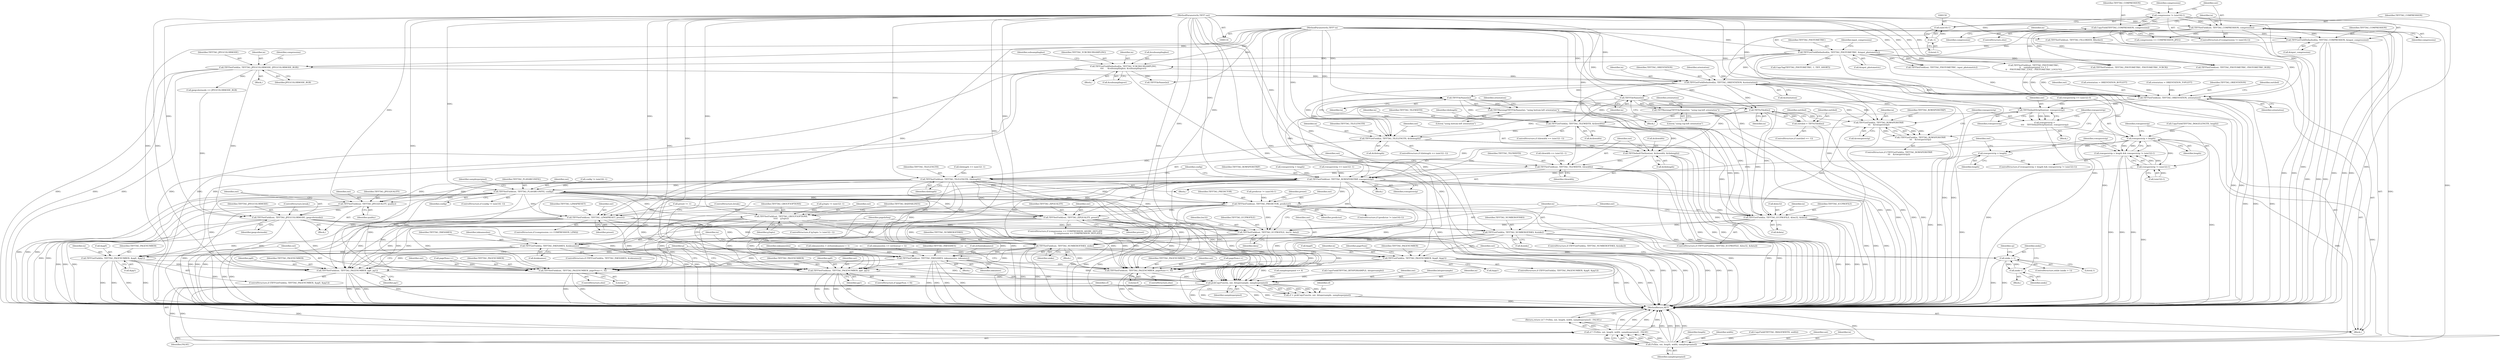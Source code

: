 digraph "0_libtiff_5c080298d59efa53264d7248bbe3a04660db6ef7_2@pointer" {
"1000283" [label="(Call,TIFFGetFieldDefaulted(in, TIFFTAG_ORIENTATION, &orientation))"];
"1000188" [label="(Call,TIFFGetFieldDefaulted(in, TIFFTAG_YCBCRSUBSAMPLING,\n\t\t\t\t      &subsamplinghor, &subsamplingver))"];
"1000166" [label="(Call,TIFFGetFieldDefaulted(in, TIFFTAG_PHOTOMETRIC, &input_photometric))"];
"1000161" [label="(Call,TIFFGetFieldDefaulted(in, TIFFTAG_COMPRESSION, &input_compression))"];
"1000117" [label="(MethodParameterIn,TIFF* in)"];
"1000158" [label="(Call,CopyField(TIFFTAG_COMPRESSION, compression))"];
"1000147" [label="(Call,compression != (uint16)-1)"];
"1000149" [label="(Call,(uint16)-1)"];
"1000151" [label="(Call,-1)"];
"1000153" [label="(Call,TIFFSetField(out, TIFFTAG_COMPRESSION, compression))"];
"1000118" [label="(MethodParameterIn,TIFF* out)"];
"1000176" [label="(Call,TIFFSetField(in, TIFFTAG_JPEGCOLORMODE, JPEGCOLORMODE_RGB))"];
"1000294" [label="(Call,TIFFFileName(in))"];
"1000293" [label="(Call,TIFFWarning(TIFFFileName(in), \"using bottom-left orientation\"))"];
"1000327" [label="(Call,TIFFIsTiled(in))"];
"1000325" [label="(Call,outtiled = TIFFIsTiled(in))"];
"1000339" [label="(Call,TIFFGetField(in, TIFFTAG_TILEWIDTH, &tilewidth))"];
"1000351" [label="(Call,TIFFGetField(in, TIFFTAG_TILELENGTH, &tilelength))"];
"1000356" [label="(Call,TIFFDefaultTileSize(out, &tilewidth, &tilelength))"];
"1000362" [label="(Call,TIFFSetField(out, TIFFTAG_TILEWIDTH, tilewidth))"];
"1000366" [label="(Call,TIFFSetField(out, TIFFTAG_TILELENGTH, tilelength))"];
"1000428" [label="(Call,TIFFSetField(out, TIFFTAG_PLANARCONFIG, config))"];
"1000452" [label="(Call,TIFFSetField(out, TIFFTAG_JPEGQUALITY, quality))"];
"1000456" [label="(Call,TIFFSetField(out, TIFFTAG_JPEGCOLORMODE, jpegcolormode))"];
"1000589" [label="(Call,TIFFSetField(out, TIFFTAG_ICCPROFILE, len32, data))"];
"1000604" [label="(Call,TIFFSetField(out, TIFFTAG_NUMBEROFINKS, ninks))"];
"1000627" [label="(Call,ninks > 1)"];
"1000644" [label="(Call,ninks--)"];
"1000646" [label="(Call,TIFFSetField(out, TIFFTAG_INKNAMES, inknameslen, inknames))"];
"1000672" [label="(Call,TIFFSetField(out, TIFFTAG_PAGENUMBER, pg0, pg1))"];
"1000735" [label="(Call,pickCopyFunc(in, out, bitspersample, samplesperpixel))"];
"1000733" [label="(Call,cf = pickCopyFunc(in, out, bitspersample, samplesperpixel))"];
"1000743" [label="(Call,(*cf)(in, out, length, width, samplesperpixel))"];
"1000741" [label="(Call,cf ? (*cf)(in, out, length, width, samplesperpixel) : FALSE)"];
"1000740" [label="(Return,return (cf ? (*cf)(in, out, length, width, samplesperpixel) : FALSE);)"];
"1000678" [label="(Call,TIFFSetField(out, TIFFTAG_PAGENUMBER, pageNum++, 0))"];
"1000699" [label="(Call,TIFFSetField(out, TIFFTAG_PAGENUMBER, pg0, pg1))"];
"1000705" [label="(Call,TIFFSetField(out, TIFFTAG_PAGENUMBER, pageNum++, 0))"];
"1000490" [label="(Call,TIFFSetField(out, TIFFTAG_PREDICTOR, predictor))"];
"1000512" [label="(Call,TIFFSetField(out, TIFFTAG_ZIPQUALITY, preset))"];
"1000521" [label="(Call,TIFFSetField(out, TIFFTAG_LZMAPRESET, preset))"];
"1000540" [label="(Call,TIFFSetField(out, TIFFTAG_GROUP3OPTIONS,\n\t\t\t\t\t    g3opts))"];
"1000582" [label="(Call,TIFFGetField(in, TIFFTAG_ICCPROFILE, &len32, &data))"];
"1000598" [label="(Call,TIFFGetField(in, TIFFTAG_NUMBEROFINKS, &ninks))"];
"1000609" [label="(Call,TIFFGetField(in, TIFFTAG_INKNAMES, &inknames))"];
"1000665" [label="(Call,TIFFGetField(in, TIFFTAG_PAGENUMBER, &pg0, &pg1))"];
"1000687" [label="(Call,TIFFGetField(in, TIFFTAG_PAGENUMBER, &pg0, &pg1))"];
"1000381" [label="(Call,TIFFGetField(in, TIFFTAG_ROWSPERSTRIP,\n\t\t\t    &rowsperstrip))"];
"1000380" [label="(Call,!TIFFGetField(in, TIFFTAG_ROWSPERSTRIP,\n\t\t\t    &rowsperstrip))"];
"1000417" [label="(Call,TIFFSetField(out, TIFFTAG_ROWSPERSTRIP, rowsperstrip))"];
"1000307" [label="(Call,TIFFFileName(in))"];
"1000306" [label="(Call,TIFFWarning(TIFFFileName(in), \"using top-left orientation\"))"];
"1000316" [label="(Call,TIFFSetField(out, TIFFTAG_ORIENTATION, orientation))"];
"1000389" [label="(Call,TIFFDefaultStripSize(out, rowsperstrip))"];
"1000387" [label="(Call,rowsperstrip =\n\t\t\t\t    TIFFDefaultStripSize(out, rowsperstrip))"];
"1000394" [label="(Call,rowsperstrip > length)"];
"1000393" [label="(Call,rowsperstrip > length && rowsperstrip != (uint32)-1)"];
"1000397" [label="(Call,rowsperstrip != (uint32)-1)"];
"1000403" [label="(Call,rowsperstrip = length)"];
"1000587" [label="(Call,&data)"];
"1000193" [label="(Call,&subsamplingver)"];
"1000160" [label="(Identifier,compression)"];
"1000173" [label="(Identifier,input_compression)"];
"1000670" [label="(Call,&pg1)"];
"1000430" [label="(Identifier,TIFFTAG_PLANARCONFIG)"];
"1000604" [label="(Call,TIFFSetField(out, TIFFTAG_NUMBEROFINKS, ninks))"];
"1000431" [label="(Identifier,config)"];
"1000614" [label="(Block,)"];
"1000404" [label="(Identifier,rowsperstrip)"];
"1000665" [label="(Call,TIFFGetField(in, TIFFTAG_PAGENUMBER, &pg0, &pg1))"];
"1000605" [label="(Identifier,out)"];
"1000492" [label="(Identifier,TIFFTAG_PREDICTOR)"];
"1000695" [label="(ControlStructure,if (pageNum < 0))"];
"1000345" [label="(Call,tilelength == (uint32) -1)"];
"1000701" [label="(Identifier,TIFFTAG_PAGENUMBER)"];
"1000437" [label="(Call,samplesperpixel <= 4)"];
"1000295" [label="(Identifier,in)"];
"1000428" [label="(Call,TIFFSetField(out, TIFFTAG_PLANARCONFIG, config))"];
"1000611" [label="(Identifier,TIFFTAG_INKNAMES)"];
"1000593" [label="(Identifier,data)"];
"1000365" [label="(Identifier,tilewidth)"];
"1000690" [label="(Call,&pg0)"];
"1000610" [label="(Identifier,in)"];
"1000734" [label="(Identifier,cf)"];
"1000521" [label="(Call,TIFFSetField(out, TIFFTAG_LZMAPRESET, preset))"];
"1000748" [label="(Identifier,samplesperpixel)"];
"1000306" [label="(Call,TIFFWarning(TIFFFileName(in), \"using top-left orientation\"))"];
"1000617" [label="(Identifier,inknameslen)"];
"1000677" [label="(ControlStructure,else)"];
"1000310" [label="(Call,orientation = ORIENTATION_TOPLEFT)"];
"1000733" [label="(Call,cf = pickCopyFunc(in, out, bitspersample, samplesperpixel))"];
"1000454" [label="(Identifier,TIFFTAG_JPEGQUALITY)"];
"1000739" [label="(Identifier,samplesperpixel)"];
"1000675" [label="(Identifier,pg0)"];
"1000320" [label="(ControlStructure,if (outtiled == -1))"];
"1000396" [label="(Identifier,length)"];
"1000735" [label="(Call,pickCopyFunc(in, out, bitspersample, samplesperpixel))"];
"1000456" [label="(Call,TIFFSetField(out, TIFFTAG_JPEGCOLORMODE, jpegcolormode))"];
"1000493" [label="(Identifier,predictor)"];
"1000601" [label="(Call,&ninks)"];
"1000341" [label="(Identifier,TIFFTAG_TILEWIDTH)"];
"1000242" [label="(Call,TIFFSetField(out, TIFFTAG_PHOTOMETRIC,\n\t\t    samplesperpixel == 1 ?\n\t\t    PHOTOMETRIC_LOGL : PHOTOMETRIC_LOGLUV))"];
"1000318" [label="(Identifier,TIFFTAG_ORIENTATION)"];
"1000688" [label="(Identifier,in)"];
"1000512" [label="(Call,TIFFSetField(out, TIFFTAG_ZIPQUALITY, preset))"];
"1000328" [label="(Identifier,in)"];
"1000307" [label="(Call,TIFFFileName(in))"];
"1000746" [label="(Identifier,length)"];
"1000316" [label="(Call,TIFFSetField(out, TIFFTAG_ORIENTATION, orientation))"];
"1000149" [label="(Call,(uint16)-1)"];
"1000541" [label="(Identifier,out)"];
"1000707" [label="(Identifier,TIFFTAG_PAGENUMBER)"];
"1000522" [label="(Identifier,out)"];
"1000332" [label="(ControlStructure,if (tilewidth == (uint32) -1))"];
"1000681" [label="(Call,pageNum++)"];
"1000298" [label="(Identifier,orientation)"];
"1000387" [label="(Call,rowsperstrip =\n\t\t\t\t    TIFFDefaultStripSize(out, rowsperstrip))"];
"1000382" [label="(Identifier,in)"];
"1000169" [label="(Call,&input_photometric)"];
"1000743" [label="(Call,(*cf)(in, out, length, width, samplesperpixel))"];
"1000356" [label="(Call,TIFFDefaultTileSize(out, &tilewidth, &tilelength))"];
"1000597" [label="(ControlStructure,if (TIFFGetField(in, TIFFTAG_NUMBEROFINKS, &ninks)))"];
"1000647" [label="(Identifier,out)"];
"1000354" [label="(Call,&tilelength)"];
"1000397" [label="(Call,rowsperstrip != (uint32)-1)"];
"1000421" [label="(ControlStructure,if (config != (uint16) -1))"];
"1000582" [label="(Call,TIFFGetField(in, TIFFTAG_ICCPROFILE, &len32, &data))"];
"1000333" [label="(Call,tilewidth == (uint32) -1)"];
"1000702" [label="(Identifier,pg0)"];
"1000514" [label="(Identifier,TIFFTAG_ZIPQUALITY)"];
"1000692" [label="(Call,&pg1)"];
"1000392" [label="(ControlStructure,if (rowsperstrip > length && rowsperstrip != (uint32)-1))"];
"1000460" [label="(ControlStructure,break;)"];
"1000598" [label="(Call,TIFFGetField(in, TIFFTAG_NUMBEROFINKS, &ninks))"];
"1000330" [label="(Identifier,outtiled)"];
"1000650" [label="(Identifier,inknames)"];
"1000119" [label="(Block,)"];
"1000266" [label="(Call,CopyTag(TIFFTAG_PHOTOMETRIC, 1, TIFF_SHORT))"];
"1000367" [label="(Identifier,out)"];
"1000581" [label="(ControlStructure,if (TIFFGetField(in, TIFFTAG_ICCPROFILE, &len32, &data)))"];
"1000159" [label="(Identifier,TIFFTAG_COMPRESSION)"];
"1000453" [label="(Identifier,out)"];
"1000629" [label="(Literal,1)"];
"1000490" [label="(Call,TIFFSetField(out, TIFFTAG_PREDICTOR, predictor))"];
"1000483" [label="(ControlStructure,if (predictor != (uint16)-1))"];
"1000484" [label="(Call,predictor != (uint16)-1)"];
"1000686" [label="(ControlStructure,if (TIFFGetField(in, TIFFTAG_PAGENUMBER, &pg0, &pg1)))"];
"1000363" [label="(Identifier,out)"];
"1000384" [label="(Call,&rowsperstrip)"];
"1000517" [label="(ControlStructure,if (compression == COMPRESSION_LZMA))"];
"1000697" [label="(Identifier,pageNum)"];
"1000644" [label="(Call,ninks--)"];
"1000673" [label="(Identifier,out)"];
"1000388" [label="(Identifier,rowsperstrip)"];
"1000543" [label="(Identifier,g3opts)"];
"1000664" [label="(ControlStructure,if (TIFFGetField(in, TIFFTAG_PAGENUMBER, &pg0, &pg1)))"];
"1000152" [label="(Literal,1)"];
"1000740" [label="(Return,return (cf ? (*cf)(in, out, length, width, samplesperpixel) : FALSE);)"];
"1000154" [label="(Identifier,out)"];
"1000360" [label="(Call,&tilelength)"];
"1000689" [label="(Identifier,TIFFTAG_PAGENUMBER)"];
"1000704" [label="(ControlStructure,else)"];
"1000309" [label="(Literal,\"using top-left orientation\")"];
"1000747" [label="(Identifier,width)"];
"1000554" [label="(Identifier,TIFFTAG_BADFAXLINES)"];
"1000190" [label="(Identifier,TIFFTAG_YCBCRSUBSAMPLING)"];
"1000148" [label="(Identifier,compression)"];
"1000289" [label="(Identifier,orientation)"];
"1000381" [label="(Call,TIFFGetField(in, TIFFTAG_ROWSPERSTRIP,\n\t\t\t    &rowsperstrip))"];
"1000286" [label="(Call,&orientation)"];
"1000283" [label="(Call,TIFFGetFieldDefaulted(in, TIFFTAG_ORIENTATION, &orientation))"];
"1000672" [label="(Call,TIFFSetField(out, TIFFTAG_PAGENUMBER, pg0, pg1))"];
"1000188" [label="(Call,TIFFGetFieldDefaulted(in, TIFFTAG_YCBCRSUBSAMPLING,\n\t\t\t\t      &subsamplinghor, &subsamplingver))"];
"1000504" [label="(ControlStructure,if (compression == COMPRESSION_ADOBE_DEFLATE\n                                         || compression == COMPRESSION_DEFLATE))"];
"1000383" [label="(Identifier,TIFFTAG_ROWSPERSTRIP)"];
"1000213" [label="(Identifier,compression)"];
"1000703" [label="(Identifier,pg1)"];
"1000156" [label="(Identifier,compression)"];
"1000630" [label="(Block,)"];
"1000284" [label="(Identifier,in)"];
"1000134" [label="(Call,CopyField(TIFFTAG_IMAGEWIDTH, width))"];
"1000408" [label="(Call,rowsperstrip == (uint32) -1)"];
"1000626" [label="(ControlStructure,while (ninks > 1))"];
"1000353" [label="(Identifier,TIFFTAG_TILELENGTH)"];
"1000405" [label="(Identifier,length)"];
"1000749" [label="(Identifier,FALSE)"];
"1000591" [label="(Identifier,TIFFTAG_ICCPROFILE)"];
"1000403" [label="(Call,rowsperstrip = length)"];
"1000391" [label="(Identifier,rowsperstrip)"];
"1000140" [label="(Call,CopyField(TIFFTAG_BITSPERSAMPLE, bitspersample))"];
"1000285" [label="(Identifier,TIFFTAG_ORIENTATION)"];
"1000178" [label="(Identifier,TIFFTAG_JPEGCOLORMODE)"];
"1000683" [label="(Literal,0)"];
"1000368" [label="(Identifier,TIFFTAG_TILELENGTH)"];
"1000161" [label="(Call,TIFFGetFieldDefaulted(in, TIFFTAG_COMPRESSION, &input_compression))"];
"1000189" [label="(Identifier,in)"];
"1000429" [label="(Identifier,out)"];
"1000457" [label="(Identifier,out)"];
"1000212" [label="(Call,compression == COMPRESSION_JPEG)"];
"1000357" [label="(Identifier,out)"];
"1000352" [label="(Identifier,in)"];
"1000745" [label="(Identifier,out)"];
"1000608" [label="(ControlStructure,if (TIFFGetField(in, TIFFTAG_INKNAMES, &inknames)))"];
"1000191" [label="(Call,&subsamplinghor)"];
"1000590" [label="(Identifier,out)"];
"1000584" [label="(Identifier,TIFFTAG_ICCPROFILE)"];
"1000589" [label="(Call,TIFFSetField(out, TIFFTAG_ICCPROFILE, len32, data))"];
"1000500" [label="(Identifier,preset)"];
"1000322" [label="(Identifier,outtiled)"];
"1000327" [label="(Call,TIFFIsTiled(in))"];
"1000221" [label="(Call,jpegcolormode == JPEGCOLORMODE_RGB)"];
"1000676" [label="(Identifier,pg1)"];
"1000744" [label="(Identifier,in)"];
"1000151" [label="(Call,-1)"];
"1000706" [label="(Identifier,out)"];
"1000229" [label="(Call,TIFFSetField(out, TIFFTAG_PHOTOMETRIC, input_photometric))"];
"1000177" [label="(Identifier,in)"];
"1000667" [label="(Identifier,TIFFTAG_PAGENUMBER)"];
"1000395" [label="(Identifier,rowsperstrip)"];
"1000346" [label="(Identifier,tilelength)"];
"1000319" [label="(Identifier,orientation)"];
"1000420" [label="(Identifier,rowsperstrip)"];
"1000612" [label="(Call,&inknames)"];
"1000419" [label="(Identifier,TIFFTAG_ROWSPERSTRIP)"];
"1000153" [label="(Call,TIFFSetField(out, TIFFTAG_COMPRESSION, compression))"];
"1000366" [label="(Call,TIFFSetField(out, TIFFTAG_TILELENGTH, tilelength))"];
"1000450" [label="(Block,)"];
"1000274" [label="(Call,TIFFSetField(out, TIFFTAG_FILLORDER, fillorder))"];
"1000638" [label="(Call,inknameslen += (strlen(cp) + 1))"];
"1000207" [label="(Call,TIFFFileName(in))"];
"1000362" [label="(Call,TIFFSetField(out, TIFFTAG_TILEWIDTH, tilewidth))"];
"1000525" [label="(ControlStructure,break;)"];
"1000162" [label="(Identifier,in)"];
"1000674" [label="(Identifier,TIFFTAG_PAGENUMBER)"];
"1000369" [label="(Identifier,tilelength)"];
"1000645" [label="(Identifier,ninks)"];
"1000609" [label="(Call,TIFFGetField(in, TIFFTAG_INKNAMES, &inknames))"];
"1000380" [label="(Call,!TIFFGetField(in, TIFFTAG_ROWSPERSTRIP,\n\t\t\t    &rowsperstrip))"];
"1000628" [label="(Identifier,ninks)"];
"1000540" [label="(Call,TIFFSetField(out, TIFFTAG_GROUP3OPTIONS,\n\t\t\t\t\t    g3opts))"];
"1000646" [label="(Call,TIFFSetField(out, TIFFTAG_INKNAMES, inknameslen, inknames))"];
"1000678" [label="(Call,TIFFSetField(out, TIFFTAG_PAGENUMBER, pageNum++, 0))"];
"1000737" [label="(Identifier,out)"];
"1000699" [label="(Call,TIFFSetField(out, TIFFTAG_PAGENUMBER, pg0, pg1))"];
"1000533" [label="(ControlStructure,if (g3opts != (uint32) -1))"];
"1000666" [label="(Identifier,in)"];
"1000379" [label="(ControlStructure,if (!TIFFGetField(in, TIFFTAG_ROWSPERSTRIP,\n\t\t\t    &rowsperstrip)))"];
"1000371" [label="(Block,)"];
"1000414" [label="(Call,rowsperstrip = length)"];
"1000373" [label="(Call,rowsperstrip == (uint32) 0)"];
"1000600" [label="(Identifier,TIFFTAG_NUMBEROFINKS)"];
"1000308" [label="(Identifier,in)"];
"1000224" [label="(Call,TIFFSetField(out, TIFFTAG_PHOTOMETRIC, PHOTOMETRIC_YCBCR))"];
"1000290" [label="(Block,)"];
"1000515" [label="(Identifier,preset)"];
"1000705" [label="(Call,TIFFSetField(out, TIFFTAG_PAGENUMBER, pageNum++, 0))"];
"1000513" [label="(Identifier,out)"];
"1000317" [label="(Identifier,out)"];
"1000459" [label="(Identifier,jpegcolormode)"];
"1000627" [label="(Call,ninks > 1)"];
"1000293" [label="(Call,TIFFWarning(TIFFFileName(in), \"using bottom-left orientation\"))"];
"1000648" [label="(Identifier,TIFFTAG_INKNAMES)"];
"1000351" [label="(Call,TIFFGetField(in, TIFFTAG_TILELENGTH, &tilelength))"];
"1000390" [label="(Identifier,out)"];
"1000167" [label="(Identifier,in)"];
"1000117" [label="(MethodParameterIn,TIFF* in)"];
"1000198" [label="(Identifier,subsamplinghor)"];
"1000340" [label="(Identifier,in)"];
"1000491" [label="(Identifier,out)"];
"1000179" [label="(Identifier,JPEGCOLORMODE_RGB)"];
"1000599" [label="(Identifier,in)"];
"1000185" [label="(Block,)"];
"1000294" [label="(Call,TIFFFileName(in))"];
"1000163" [label="(Identifier,TIFFTAG_COMPRESSION)"];
"1000423" [label="(Identifier,config)"];
"1000668" [label="(Call,&pg0)"];
"1000750" [label="(MethodReturn,RET)"];
"1000344" [label="(ControlStructure,if (tilelength == (uint32) -1))"];
"1000422" [label="(Call,config != (uint16) -1)"];
"1000168" [label="(Identifier,TIFFTAG_PHOTOMETRIC)"];
"1000679" [label="(Identifier,out)"];
"1000418" [label="(Identifier,out)"];
"1000325" [label="(Call,outtiled = TIFFIsTiled(in))"];
"1000137" [label="(Call,CopyField(TIFFTAG_IMAGELENGTH, length))"];
"1000326" [label="(Identifier,outtiled)"];
"1000619" [label="(Call,strlen(inknames))"];
"1000158" [label="(Call,CopyField(TIFFTAG_COMPRESSION, compression))"];
"1000524" [label="(Identifier,preset)"];
"1000399" [label="(Call,(uint32)-1)"];
"1000417" [label="(Call,TIFFSetField(out, TIFFTAG_ROWSPERSTRIP, rowsperstrip))"];
"1000499" [label="(Call,preset != -1)"];
"1000585" [label="(Call,&len32)"];
"1000523" [label="(Identifier,TIFFTAG_LZMAPRESET)"];
"1000607" [label="(Identifier,ninks)"];
"1000296" [label="(Literal,\"using bottom-left orientation\")"];
"1000339" [label="(Call,TIFFGetField(in, TIFFTAG_TILEWIDTH, &tilewidth))"];
"1000700" [label="(Identifier,out)"];
"1000297" [label="(Call,orientation = ORIENTATION_BOTLEFT)"];
"1000157" [label="(ControlStructure,else)"];
"1000687" [label="(Call,TIFFGetField(in, TIFFTAG_PAGENUMBER, &pg0, &pg1))"];
"1000118" [label="(MethodParameterIn,TIFF* out)"];
"1000342" [label="(Call,&tilewidth)"];
"1000656" [label="(Identifier,pageInSeq)"];
"1000649" [label="(Identifier,inknameslen)"];
"1000542" [label="(Identifier,TIFFTAG_GROUP3OPTIONS)"];
"1000393" [label="(Call,rowsperstrip > length && rowsperstrip != (uint32)-1)"];
"1000708" [label="(Call,pageNum++)"];
"1000438" [label="(Identifier,samplesperpixel)"];
"1000616" [label="(Call,inknameslen = strlen(inknames) + 1)"];
"1000331" [label="(Block,)"];
"1000364" [label="(Identifier,TIFFTAG_TILEWIDTH)"];
"1000713" [label="(Identifier,p)"];
"1000741" [label="(Call,cf ? (*cf)(in, out, length, width, samplesperpixel) : FALSE)"];
"1000394" [label="(Call,rowsperstrip > length)"];
"1000176" [label="(Call,TIFFSetField(in, TIFFTAG_JPEGCOLORMODE, JPEGCOLORMODE_RGB))"];
"1000261" [label="(Call,TIFFSetField(out, TIFFTAG_PHOTOMETRIC, PHOTOMETRIC_RGB))"];
"1000398" [label="(Identifier,rowsperstrip)"];
"1000583" [label="(Identifier,in)"];
"1000632" [label="(Identifier,cp)"];
"1000386" [label="(Block,)"];
"1000455" [label="(Identifier,quality)"];
"1000458" [label="(Identifier,TIFFTAG_JPEGCOLORMODE)"];
"1000710" [label="(Literal,0)"];
"1000146" [label="(ControlStructure,if (compression != (uint16)-1))"];
"1000311" [label="(Identifier,orientation)"];
"1000738" [label="(Identifier,bitspersample)"];
"1000147" [label="(Call,compression != (uint16)-1)"];
"1000358" [label="(Call,&tilewidth)"];
"1000680" [label="(Identifier,TIFFTAG_PAGENUMBER)"];
"1000452" [label="(Call,TIFFSetField(out, TIFFTAG_JPEGQUALITY, quality))"];
"1000155" [label="(Identifier,TIFFTAG_COMPRESSION)"];
"1000389" [label="(Call,TIFFDefaultStripSize(out, rowsperstrip))"];
"1000592" [label="(Identifier,len32)"];
"1000606" [label="(Identifier,TIFFTAG_NUMBEROFINKS)"];
"1000166" [label="(Call,TIFFGetFieldDefaulted(in, TIFFTAG_PHOTOMETRIC, &input_photometric))"];
"1000736" [label="(Identifier,in)"];
"1000603" [label="(Block,)"];
"1000164" [label="(Call,&input_compression)"];
"1000534" [label="(Call,g3opts != (uint32) -1)"];
"1000175" [label="(Block,)"];
"1000742" [label="(Identifier,cf)"];
"1000283" -> "1000119"  [label="AST: "];
"1000283" -> "1000286"  [label="CFG: "];
"1000284" -> "1000283"  [label="AST: "];
"1000285" -> "1000283"  [label="AST: "];
"1000286" -> "1000283"  [label="AST: "];
"1000289" -> "1000283"  [label="CFG: "];
"1000283" -> "1000750"  [label="DDG: "];
"1000283" -> "1000750"  [label="DDG: "];
"1000188" -> "1000283"  [label="DDG: "];
"1000166" -> "1000283"  [label="DDG: "];
"1000176" -> "1000283"  [label="DDG: "];
"1000117" -> "1000283"  [label="DDG: "];
"1000283" -> "1000294"  [label="DDG: "];
"1000283" -> "1000307"  [label="DDG: "];
"1000283" -> "1000316"  [label="DDG: "];
"1000283" -> "1000327"  [label="DDG: "];
"1000283" -> "1000339"  [label="DDG: "];
"1000283" -> "1000351"  [label="DDG: "];
"1000283" -> "1000381"  [label="DDG: "];
"1000283" -> "1000582"  [label="DDG: "];
"1000188" -> "1000185"  [label="AST: "];
"1000188" -> "1000193"  [label="CFG: "];
"1000189" -> "1000188"  [label="AST: "];
"1000190" -> "1000188"  [label="AST: "];
"1000191" -> "1000188"  [label="AST: "];
"1000193" -> "1000188"  [label="AST: "];
"1000198" -> "1000188"  [label="CFG: "];
"1000188" -> "1000750"  [label="DDG: "];
"1000188" -> "1000750"  [label="DDG: "];
"1000188" -> "1000750"  [label="DDG: "];
"1000188" -> "1000750"  [label="DDG: "];
"1000166" -> "1000188"  [label="DDG: "];
"1000117" -> "1000188"  [label="DDG: "];
"1000188" -> "1000207"  [label="DDG: "];
"1000166" -> "1000119"  [label="AST: "];
"1000166" -> "1000169"  [label="CFG: "];
"1000167" -> "1000166"  [label="AST: "];
"1000168" -> "1000166"  [label="AST: "];
"1000169" -> "1000166"  [label="AST: "];
"1000173" -> "1000166"  [label="CFG: "];
"1000166" -> "1000750"  [label="DDG: "];
"1000166" -> "1000750"  [label="DDG: "];
"1000166" -> "1000750"  [label="DDG: "];
"1000161" -> "1000166"  [label="DDG: "];
"1000117" -> "1000166"  [label="DDG: "];
"1000166" -> "1000176"  [label="DDG: "];
"1000166" -> "1000224"  [label="DDG: "];
"1000166" -> "1000229"  [label="DDG: "];
"1000166" -> "1000242"  [label="DDG: "];
"1000166" -> "1000261"  [label="DDG: "];
"1000166" -> "1000266"  [label="DDG: "];
"1000161" -> "1000119"  [label="AST: "];
"1000161" -> "1000164"  [label="CFG: "];
"1000162" -> "1000161"  [label="AST: "];
"1000163" -> "1000161"  [label="AST: "];
"1000164" -> "1000161"  [label="AST: "];
"1000167" -> "1000161"  [label="CFG: "];
"1000161" -> "1000750"  [label="DDG: "];
"1000161" -> "1000750"  [label="DDG: "];
"1000161" -> "1000750"  [label="DDG: "];
"1000117" -> "1000161"  [label="DDG: "];
"1000158" -> "1000161"  [label="DDG: "];
"1000153" -> "1000161"  [label="DDG: "];
"1000117" -> "1000116"  [label="AST: "];
"1000117" -> "1000750"  [label="DDG: "];
"1000117" -> "1000176"  [label="DDG: "];
"1000117" -> "1000207"  [label="DDG: "];
"1000117" -> "1000294"  [label="DDG: "];
"1000117" -> "1000307"  [label="DDG: "];
"1000117" -> "1000327"  [label="DDG: "];
"1000117" -> "1000339"  [label="DDG: "];
"1000117" -> "1000351"  [label="DDG: "];
"1000117" -> "1000381"  [label="DDG: "];
"1000117" -> "1000582"  [label="DDG: "];
"1000117" -> "1000598"  [label="DDG: "];
"1000117" -> "1000609"  [label="DDG: "];
"1000117" -> "1000665"  [label="DDG: "];
"1000117" -> "1000687"  [label="DDG: "];
"1000117" -> "1000735"  [label="DDG: "];
"1000117" -> "1000743"  [label="DDG: "];
"1000158" -> "1000157"  [label="AST: "];
"1000158" -> "1000160"  [label="CFG: "];
"1000159" -> "1000158"  [label="AST: "];
"1000160" -> "1000158"  [label="AST: "];
"1000162" -> "1000158"  [label="CFG: "];
"1000158" -> "1000750"  [label="DDG: "];
"1000158" -> "1000750"  [label="DDG: "];
"1000147" -> "1000158"  [label="DDG: "];
"1000158" -> "1000212"  [label="DDG: "];
"1000147" -> "1000146"  [label="AST: "];
"1000147" -> "1000149"  [label="CFG: "];
"1000148" -> "1000147"  [label="AST: "];
"1000149" -> "1000147"  [label="AST: "];
"1000154" -> "1000147"  [label="CFG: "];
"1000159" -> "1000147"  [label="CFG: "];
"1000147" -> "1000750"  [label="DDG: "];
"1000147" -> "1000750"  [label="DDG: "];
"1000149" -> "1000147"  [label="DDG: "];
"1000147" -> "1000153"  [label="DDG: "];
"1000149" -> "1000151"  [label="CFG: "];
"1000150" -> "1000149"  [label="AST: "];
"1000151" -> "1000149"  [label="AST: "];
"1000149" -> "1000750"  [label="DDG: "];
"1000151" -> "1000149"  [label="DDG: "];
"1000151" -> "1000152"  [label="CFG: "];
"1000152" -> "1000151"  [label="AST: "];
"1000153" -> "1000146"  [label="AST: "];
"1000153" -> "1000156"  [label="CFG: "];
"1000154" -> "1000153"  [label="AST: "];
"1000155" -> "1000153"  [label="AST: "];
"1000156" -> "1000153"  [label="AST: "];
"1000162" -> "1000153"  [label="CFG: "];
"1000153" -> "1000750"  [label="DDG: "];
"1000153" -> "1000750"  [label="DDG: "];
"1000153" -> "1000750"  [label="DDG: "];
"1000118" -> "1000153"  [label="DDG: "];
"1000153" -> "1000212"  [label="DDG: "];
"1000153" -> "1000224"  [label="DDG: "];
"1000153" -> "1000229"  [label="DDG: "];
"1000153" -> "1000242"  [label="DDG: "];
"1000153" -> "1000261"  [label="DDG: "];
"1000153" -> "1000274"  [label="DDG: "];
"1000153" -> "1000316"  [label="DDG: "];
"1000118" -> "1000116"  [label="AST: "];
"1000118" -> "1000750"  [label="DDG: "];
"1000118" -> "1000224"  [label="DDG: "];
"1000118" -> "1000229"  [label="DDG: "];
"1000118" -> "1000242"  [label="DDG: "];
"1000118" -> "1000261"  [label="DDG: "];
"1000118" -> "1000274"  [label="DDG: "];
"1000118" -> "1000316"  [label="DDG: "];
"1000118" -> "1000356"  [label="DDG: "];
"1000118" -> "1000362"  [label="DDG: "];
"1000118" -> "1000366"  [label="DDG: "];
"1000118" -> "1000389"  [label="DDG: "];
"1000118" -> "1000417"  [label="DDG: "];
"1000118" -> "1000428"  [label="DDG: "];
"1000118" -> "1000452"  [label="DDG: "];
"1000118" -> "1000456"  [label="DDG: "];
"1000118" -> "1000490"  [label="DDG: "];
"1000118" -> "1000512"  [label="DDG: "];
"1000118" -> "1000521"  [label="DDG: "];
"1000118" -> "1000540"  [label="DDG: "];
"1000118" -> "1000589"  [label="DDG: "];
"1000118" -> "1000604"  [label="DDG: "];
"1000118" -> "1000646"  [label="DDG: "];
"1000118" -> "1000672"  [label="DDG: "];
"1000118" -> "1000678"  [label="DDG: "];
"1000118" -> "1000699"  [label="DDG: "];
"1000118" -> "1000705"  [label="DDG: "];
"1000118" -> "1000735"  [label="DDG: "];
"1000118" -> "1000743"  [label="DDG: "];
"1000176" -> "1000175"  [label="AST: "];
"1000176" -> "1000179"  [label="CFG: "];
"1000177" -> "1000176"  [label="AST: "];
"1000178" -> "1000176"  [label="AST: "];
"1000179" -> "1000176"  [label="AST: "];
"1000213" -> "1000176"  [label="CFG: "];
"1000176" -> "1000750"  [label="DDG: "];
"1000176" -> "1000750"  [label="DDG: "];
"1000176" -> "1000750"  [label="DDG: "];
"1000176" -> "1000221"  [label="DDG: "];
"1000176" -> "1000456"  [label="DDG: "];
"1000294" -> "1000293"  [label="AST: "];
"1000294" -> "1000295"  [label="CFG: "];
"1000295" -> "1000294"  [label="AST: "];
"1000296" -> "1000294"  [label="CFG: "];
"1000294" -> "1000293"  [label="DDG: "];
"1000294" -> "1000327"  [label="DDG: "];
"1000294" -> "1000339"  [label="DDG: "];
"1000294" -> "1000351"  [label="DDG: "];
"1000294" -> "1000381"  [label="DDG: "];
"1000294" -> "1000582"  [label="DDG: "];
"1000293" -> "1000290"  [label="AST: "];
"1000293" -> "1000296"  [label="CFG: "];
"1000296" -> "1000293"  [label="AST: "];
"1000298" -> "1000293"  [label="CFG: "];
"1000293" -> "1000750"  [label="DDG: "];
"1000293" -> "1000750"  [label="DDG: "];
"1000327" -> "1000325"  [label="AST: "];
"1000327" -> "1000328"  [label="CFG: "];
"1000328" -> "1000327"  [label="AST: "];
"1000325" -> "1000327"  [label="CFG: "];
"1000327" -> "1000325"  [label="DDG: "];
"1000307" -> "1000327"  [label="DDG: "];
"1000327" -> "1000339"  [label="DDG: "];
"1000327" -> "1000351"  [label="DDG: "];
"1000327" -> "1000381"  [label="DDG: "];
"1000327" -> "1000582"  [label="DDG: "];
"1000325" -> "1000320"  [label="AST: "];
"1000326" -> "1000325"  [label="AST: "];
"1000330" -> "1000325"  [label="CFG: "];
"1000325" -> "1000750"  [label="DDG: "];
"1000325" -> "1000750"  [label="DDG: "];
"1000339" -> "1000332"  [label="AST: "];
"1000339" -> "1000342"  [label="CFG: "];
"1000340" -> "1000339"  [label="AST: "];
"1000341" -> "1000339"  [label="AST: "];
"1000342" -> "1000339"  [label="AST: "];
"1000346" -> "1000339"  [label="CFG: "];
"1000339" -> "1000750"  [label="DDG: "];
"1000307" -> "1000339"  [label="DDG: "];
"1000339" -> "1000351"  [label="DDG: "];
"1000339" -> "1000356"  [label="DDG: "];
"1000339" -> "1000362"  [label="DDG: "];
"1000339" -> "1000582"  [label="DDG: "];
"1000351" -> "1000344"  [label="AST: "];
"1000351" -> "1000354"  [label="CFG: "];
"1000352" -> "1000351"  [label="AST: "];
"1000353" -> "1000351"  [label="AST: "];
"1000354" -> "1000351"  [label="AST: "];
"1000357" -> "1000351"  [label="CFG: "];
"1000351" -> "1000750"  [label="DDG: "];
"1000307" -> "1000351"  [label="DDG: "];
"1000351" -> "1000356"  [label="DDG: "];
"1000351" -> "1000366"  [label="DDG: "];
"1000351" -> "1000582"  [label="DDG: "];
"1000356" -> "1000331"  [label="AST: "];
"1000356" -> "1000360"  [label="CFG: "];
"1000357" -> "1000356"  [label="AST: "];
"1000358" -> "1000356"  [label="AST: "];
"1000360" -> "1000356"  [label="AST: "];
"1000363" -> "1000356"  [label="CFG: "];
"1000356" -> "1000750"  [label="DDG: "];
"1000356" -> "1000750"  [label="DDG: "];
"1000356" -> "1000750"  [label="DDG: "];
"1000316" -> "1000356"  [label="DDG: "];
"1000356" -> "1000362"  [label="DDG: "];
"1000362" -> "1000331"  [label="AST: "];
"1000362" -> "1000365"  [label="CFG: "];
"1000363" -> "1000362"  [label="AST: "];
"1000364" -> "1000362"  [label="AST: "];
"1000365" -> "1000362"  [label="AST: "];
"1000367" -> "1000362"  [label="CFG: "];
"1000362" -> "1000750"  [label="DDG: "];
"1000362" -> "1000750"  [label="DDG: "];
"1000362" -> "1000750"  [label="DDG: "];
"1000333" -> "1000362"  [label="DDG: "];
"1000362" -> "1000366"  [label="DDG: "];
"1000366" -> "1000331"  [label="AST: "];
"1000366" -> "1000369"  [label="CFG: "];
"1000367" -> "1000366"  [label="AST: "];
"1000368" -> "1000366"  [label="AST: "];
"1000369" -> "1000366"  [label="AST: "];
"1000423" -> "1000366"  [label="CFG: "];
"1000366" -> "1000750"  [label="DDG: "];
"1000366" -> "1000750"  [label="DDG: "];
"1000366" -> "1000750"  [label="DDG: "];
"1000345" -> "1000366"  [label="DDG: "];
"1000366" -> "1000428"  [label="DDG: "];
"1000366" -> "1000452"  [label="DDG: "];
"1000366" -> "1000490"  [label="DDG: "];
"1000366" -> "1000512"  [label="DDG: "];
"1000366" -> "1000521"  [label="DDG: "];
"1000366" -> "1000540"  [label="DDG: "];
"1000366" -> "1000589"  [label="DDG: "];
"1000366" -> "1000604"  [label="DDG: "];
"1000366" -> "1000672"  [label="DDG: "];
"1000366" -> "1000678"  [label="DDG: "];
"1000366" -> "1000699"  [label="DDG: "];
"1000366" -> "1000705"  [label="DDG: "];
"1000366" -> "1000735"  [label="DDG: "];
"1000428" -> "1000421"  [label="AST: "];
"1000428" -> "1000431"  [label="CFG: "];
"1000429" -> "1000428"  [label="AST: "];
"1000430" -> "1000428"  [label="AST: "];
"1000431" -> "1000428"  [label="AST: "];
"1000438" -> "1000428"  [label="CFG: "];
"1000428" -> "1000750"  [label="DDG: "];
"1000428" -> "1000750"  [label="DDG: "];
"1000428" -> "1000750"  [label="DDG: "];
"1000417" -> "1000428"  [label="DDG: "];
"1000422" -> "1000428"  [label="DDG: "];
"1000428" -> "1000452"  [label="DDG: "];
"1000428" -> "1000490"  [label="DDG: "];
"1000428" -> "1000512"  [label="DDG: "];
"1000428" -> "1000521"  [label="DDG: "];
"1000428" -> "1000540"  [label="DDG: "];
"1000428" -> "1000589"  [label="DDG: "];
"1000428" -> "1000604"  [label="DDG: "];
"1000428" -> "1000672"  [label="DDG: "];
"1000428" -> "1000678"  [label="DDG: "];
"1000428" -> "1000699"  [label="DDG: "];
"1000428" -> "1000705"  [label="DDG: "];
"1000428" -> "1000735"  [label="DDG: "];
"1000452" -> "1000450"  [label="AST: "];
"1000452" -> "1000455"  [label="CFG: "];
"1000453" -> "1000452"  [label="AST: "];
"1000454" -> "1000452"  [label="AST: "];
"1000455" -> "1000452"  [label="AST: "];
"1000457" -> "1000452"  [label="CFG: "];
"1000452" -> "1000750"  [label="DDG: "];
"1000452" -> "1000750"  [label="DDG: "];
"1000452" -> "1000750"  [label="DDG: "];
"1000417" -> "1000452"  [label="DDG: "];
"1000452" -> "1000456"  [label="DDG: "];
"1000456" -> "1000450"  [label="AST: "];
"1000456" -> "1000459"  [label="CFG: "];
"1000457" -> "1000456"  [label="AST: "];
"1000458" -> "1000456"  [label="AST: "];
"1000459" -> "1000456"  [label="AST: "];
"1000460" -> "1000456"  [label="CFG: "];
"1000456" -> "1000750"  [label="DDG: "];
"1000456" -> "1000750"  [label="DDG: "];
"1000456" -> "1000750"  [label="DDG: "];
"1000221" -> "1000456"  [label="DDG: "];
"1000456" -> "1000589"  [label="DDG: "];
"1000456" -> "1000604"  [label="DDG: "];
"1000456" -> "1000672"  [label="DDG: "];
"1000456" -> "1000678"  [label="DDG: "];
"1000456" -> "1000699"  [label="DDG: "];
"1000456" -> "1000705"  [label="DDG: "];
"1000456" -> "1000735"  [label="DDG: "];
"1000589" -> "1000581"  [label="AST: "];
"1000589" -> "1000593"  [label="CFG: "];
"1000590" -> "1000589"  [label="AST: "];
"1000591" -> "1000589"  [label="AST: "];
"1000592" -> "1000589"  [label="AST: "];
"1000593" -> "1000589"  [label="AST: "];
"1000599" -> "1000589"  [label="CFG: "];
"1000589" -> "1000750"  [label="DDG: "];
"1000589" -> "1000750"  [label="DDG: "];
"1000589" -> "1000750"  [label="DDG: "];
"1000589" -> "1000750"  [label="DDG: "];
"1000512" -> "1000589"  [label="DDG: "];
"1000521" -> "1000589"  [label="DDG: "];
"1000490" -> "1000589"  [label="DDG: "];
"1000417" -> "1000589"  [label="DDG: "];
"1000540" -> "1000589"  [label="DDG: "];
"1000582" -> "1000589"  [label="DDG: "];
"1000589" -> "1000604"  [label="DDG: "];
"1000589" -> "1000672"  [label="DDG: "];
"1000589" -> "1000678"  [label="DDG: "];
"1000589" -> "1000699"  [label="DDG: "];
"1000589" -> "1000705"  [label="DDG: "];
"1000589" -> "1000735"  [label="DDG: "];
"1000604" -> "1000603"  [label="AST: "];
"1000604" -> "1000607"  [label="CFG: "];
"1000605" -> "1000604"  [label="AST: "];
"1000606" -> "1000604"  [label="AST: "];
"1000607" -> "1000604"  [label="AST: "];
"1000610" -> "1000604"  [label="CFG: "];
"1000604" -> "1000750"  [label="DDG: "];
"1000604" -> "1000750"  [label="DDG: "];
"1000604" -> "1000750"  [label="DDG: "];
"1000521" -> "1000604"  [label="DDG: "];
"1000490" -> "1000604"  [label="DDG: "];
"1000417" -> "1000604"  [label="DDG: "];
"1000512" -> "1000604"  [label="DDG: "];
"1000540" -> "1000604"  [label="DDG: "];
"1000598" -> "1000604"  [label="DDG: "];
"1000604" -> "1000627"  [label="DDG: "];
"1000604" -> "1000646"  [label="DDG: "];
"1000604" -> "1000672"  [label="DDG: "];
"1000604" -> "1000678"  [label="DDG: "];
"1000604" -> "1000699"  [label="DDG: "];
"1000604" -> "1000705"  [label="DDG: "];
"1000604" -> "1000735"  [label="DDG: "];
"1000627" -> "1000626"  [label="AST: "];
"1000627" -> "1000629"  [label="CFG: "];
"1000628" -> "1000627"  [label="AST: "];
"1000629" -> "1000627"  [label="AST: "];
"1000632" -> "1000627"  [label="CFG: "];
"1000647" -> "1000627"  [label="CFG: "];
"1000627" -> "1000750"  [label="DDG: "];
"1000627" -> "1000750"  [label="DDG: "];
"1000644" -> "1000627"  [label="DDG: "];
"1000627" -> "1000644"  [label="DDG: "];
"1000644" -> "1000630"  [label="AST: "];
"1000644" -> "1000645"  [label="CFG: "];
"1000645" -> "1000644"  [label="AST: "];
"1000628" -> "1000644"  [label="CFG: "];
"1000646" -> "1000614"  [label="AST: "];
"1000646" -> "1000650"  [label="CFG: "];
"1000647" -> "1000646"  [label="AST: "];
"1000648" -> "1000646"  [label="AST: "];
"1000649" -> "1000646"  [label="AST: "];
"1000650" -> "1000646"  [label="AST: "];
"1000656" -> "1000646"  [label="CFG: "];
"1000646" -> "1000750"  [label="DDG: "];
"1000646" -> "1000750"  [label="DDG: "];
"1000646" -> "1000750"  [label="DDG: "];
"1000646" -> "1000750"  [label="DDG: "];
"1000609" -> "1000646"  [label="DDG: "];
"1000638" -> "1000646"  [label="DDG: "];
"1000616" -> "1000646"  [label="DDG: "];
"1000619" -> "1000646"  [label="DDG: "];
"1000646" -> "1000672"  [label="DDG: "];
"1000646" -> "1000678"  [label="DDG: "];
"1000646" -> "1000699"  [label="DDG: "];
"1000646" -> "1000705"  [label="DDG: "];
"1000646" -> "1000735"  [label="DDG: "];
"1000672" -> "1000664"  [label="AST: "];
"1000672" -> "1000676"  [label="CFG: "];
"1000673" -> "1000672"  [label="AST: "];
"1000674" -> "1000672"  [label="AST: "];
"1000675" -> "1000672"  [label="AST: "];
"1000676" -> "1000672"  [label="AST: "];
"1000713" -> "1000672"  [label="CFG: "];
"1000672" -> "1000750"  [label="DDG: "];
"1000672" -> "1000750"  [label="DDG: "];
"1000672" -> "1000750"  [label="DDG: "];
"1000672" -> "1000750"  [label="DDG: "];
"1000521" -> "1000672"  [label="DDG: "];
"1000490" -> "1000672"  [label="DDG: "];
"1000512" -> "1000672"  [label="DDG: "];
"1000417" -> "1000672"  [label="DDG: "];
"1000540" -> "1000672"  [label="DDG: "];
"1000665" -> "1000672"  [label="DDG: "];
"1000672" -> "1000735"  [label="DDG: "];
"1000735" -> "1000733"  [label="AST: "];
"1000735" -> "1000739"  [label="CFG: "];
"1000736" -> "1000735"  [label="AST: "];
"1000737" -> "1000735"  [label="AST: "];
"1000738" -> "1000735"  [label="AST: "];
"1000739" -> "1000735"  [label="AST: "];
"1000733" -> "1000735"  [label="CFG: "];
"1000735" -> "1000750"  [label="DDG: "];
"1000735" -> "1000750"  [label="DDG: "];
"1000735" -> "1000750"  [label="DDG: "];
"1000735" -> "1000750"  [label="DDG: "];
"1000735" -> "1000733"  [label="DDG: "];
"1000735" -> "1000733"  [label="DDG: "];
"1000735" -> "1000733"  [label="DDG: "];
"1000735" -> "1000733"  [label="DDG: "];
"1000598" -> "1000735"  [label="DDG: "];
"1000609" -> "1000735"  [label="DDG: "];
"1000665" -> "1000735"  [label="DDG: "];
"1000687" -> "1000735"  [label="DDG: "];
"1000699" -> "1000735"  [label="DDG: "];
"1000521" -> "1000735"  [label="DDG: "];
"1000678" -> "1000735"  [label="DDG: "];
"1000490" -> "1000735"  [label="DDG: "];
"1000705" -> "1000735"  [label="DDG: "];
"1000512" -> "1000735"  [label="DDG: "];
"1000417" -> "1000735"  [label="DDG: "];
"1000540" -> "1000735"  [label="DDG: "];
"1000140" -> "1000735"  [label="DDG: "];
"1000437" -> "1000735"  [label="DDG: "];
"1000735" -> "1000743"  [label="DDG: "];
"1000735" -> "1000743"  [label="DDG: "];
"1000735" -> "1000743"  [label="DDG: "];
"1000733" -> "1000119"  [label="AST: "];
"1000734" -> "1000733"  [label="AST: "];
"1000742" -> "1000733"  [label="CFG: "];
"1000733" -> "1000750"  [label="DDG: "];
"1000743" -> "1000741"  [label="AST: "];
"1000743" -> "1000748"  [label="CFG: "];
"1000744" -> "1000743"  [label="AST: "];
"1000745" -> "1000743"  [label="AST: "];
"1000746" -> "1000743"  [label="AST: "];
"1000747" -> "1000743"  [label="AST: "];
"1000748" -> "1000743"  [label="AST: "];
"1000741" -> "1000743"  [label="CFG: "];
"1000743" -> "1000750"  [label="DDG: "];
"1000743" -> "1000750"  [label="DDG: "];
"1000743" -> "1000750"  [label="DDG: "];
"1000743" -> "1000750"  [label="DDG: "];
"1000743" -> "1000750"  [label="DDG: "];
"1000743" -> "1000741"  [label="DDG: "];
"1000743" -> "1000741"  [label="DDG: "];
"1000743" -> "1000741"  [label="DDG: "];
"1000743" -> "1000741"  [label="DDG: "];
"1000743" -> "1000741"  [label="DDG: "];
"1000394" -> "1000743"  [label="DDG: "];
"1000137" -> "1000743"  [label="DDG: "];
"1000134" -> "1000743"  [label="DDG: "];
"1000741" -> "1000740"  [label="AST: "];
"1000741" -> "1000749"  [label="CFG: "];
"1000742" -> "1000741"  [label="AST: "];
"1000749" -> "1000741"  [label="AST: "];
"1000740" -> "1000741"  [label="CFG: "];
"1000741" -> "1000750"  [label="DDG: "];
"1000741" -> "1000750"  [label="DDG: "];
"1000741" -> "1000750"  [label="DDG: "];
"1000741" -> "1000750"  [label="DDG: "];
"1000741" -> "1000740"  [label="DDG: "];
"1000740" -> "1000119"  [label="AST: "];
"1000750" -> "1000740"  [label="CFG: "];
"1000740" -> "1000750"  [label="DDG: "];
"1000678" -> "1000677"  [label="AST: "];
"1000678" -> "1000683"  [label="CFG: "];
"1000679" -> "1000678"  [label="AST: "];
"1000680" -> "1000678"  [label="AST: "];
"1000681" -> "1000678"  [label="AST: "];
"1000683" -> "1000678"  [label="AST: "];
"1000713" -> "1000678"  [label="CFG: "];
"1000678" -> "1000750"  [label="DDG: "];
"1000678" -> "1000750"  [label="DDG: "];
"1000521" -> "1000678"  [label="DDG: "];
"1000490" -> "1000678"  [label="DDG: "];
"1000512" -> "1000678"  [label="DDG: "];
"1000417" -> "1000678"  [label="DDG: "];
"1000540" -> "1000678"  [label="DDG: "];
"1000681" -> "1000678"  [label="DDG: "];
"1000699" -> "1000695"  [label="AST: "];
"1000699" -> "1000703"  [label="CFG: "];
"1000700" -> "1000699"  [label="AST: "];
"1000701" -> "1000699"  [label="AST: "];
"1000702" -> "1000699"  [label="AST: "];
"1000703" -> "1000699"  [label="AST: "];
"1000713" -> "1000699"  [label="CFG: "];
"1000699" -> "1000750"  [label="DDG: "];
"1000699" -> "1000750"  [label="DDG: "];
"1000699" -> "1000750"  [label="DDG: "];
"1000699" -> "1000750"  [label="DDG: "];
"1000521" -> "1000699"  [label="DDG: "];
"1000490" -> "1000699"  [label="DDG: "];
"1000512" -> "1000699"  [label="DDG: "];
"1000417" -> "1000699"  [label="DDG: "];
"1000540" -> "1000699"  [label="DDG: "];
"1000687" -> "1000699"  [label="DDG: "];
"1000705" -> "1000704"  [label="AST: "];
"1000705" -> "1000710"  [label="CFG: "];
"1000706" -> "1000705"  [label="AST: "];
"1000707" -> "1000705"  [label="AST: "];
"1000708" -> "1000705"  [label="AST: "];
"1000710" -> "1000705"  [label="AST: "];
"1000713" -> "1000705"  [label="CFG: "];
"1000705" -> "1000750"  [label="DDG: "];
"1000705" -> "1000750"  [label="DDG: "];
"1000521" -> "1000705"  [label="DDG: "];
"1000490" -> "1000705"  [label="DDG: "];
"1000512" -> "1000705"  [label="DDG: "];
"1000417" -> "1000705"  [label="DDG: "];
"1000540" -> "1000705"  [label="DDG: "];
"1000687" -> "1000705"  [label="DDG: "];
"1000708" -> "1000705"  [label="DDG: "];
"1000490" -> "1000483"  [label="AST: "];
"1000490" -> "1000493"  [label="CFG: "];
"1000491" -> "1000490"  [label="AST: "];
"1000492" -> "1000490"  [label="AST: "];
"1000493" -> "1000490"  [label="AST: "];
"1000500" -> "1000490"  [label="CFG: "];
"1000490" -> "1000750"  [label="DDG: "];
"1000490" -> "1000750"  [label="DDG: "];
"1000490" -> "1000750"  [label="DDG: "];
"1000417" -> "1000490"  [label="DDG: "];
"1000484" -> "1000490"  [label="DDG: "];
"1000490" -> "1000512"  [label="DDG: "];
"1000490" -> "1000521"  [label="DDG: "];
"1000512" -> "1000504"  [label="AST: "];
"1000512" -> "1000515"  [label="CFG: "];
"1000513" -> "1000512"  [label="AST: "];
"1000514" -> "1000512"  [label="AST: "];
"1000515" -> "1000512"  [label="AST: "];
"1000525" -> "1000512"  [label="CFG: "];
"1000512" -> "1000750"  [label="DDG: "];
"1000512" -> "1000750"  [label="DDG: "];
"1000512" -> "1000750"  [label="DDG: "];
"1000417" -> "1000512"  [label="DDG: "];
"1000499" -> "1000512"  [label="DDG: "];
"1000521" -> "1000517"  [label="AST: "];
"1000521" -> "1000524"  [label="CFG: "];
"1000522" -> "1000521"  [label="AST: "];
"1000523" -> "1000521"  [label="AST: "];
"1000524" -> "1000521"  [label="AST: "];
"1000525" -> "1000521"  [label="CFG: "];
"1000521" -> "1000750"  [label="DDG: "];
"1000521" -> "1000750"  [label="DDG: "];
"1000521" -> "1000750"  [label="DDG: "];
"1000417" -> "1000521"  [label="DDG: "];
"1000499" -> "1000521"  [label="DDG: "];
"1000540" -> "1000533"  [label="AST: "];
"1000540" -> "1000543"  [label="CFG: "];
"1000541" -> "1000540"  [label="AST: "];
"1000542" -> "1000540"  [label="AST: "];
"1000543" -> "1000540"  [label="AST: "];
"1000554" -> "1000540"  [label="CFG: "];
"1000540" -> "1000750"  [label="DDG: "];
"1000540" -> "1000750"  [label="DDG: "];
"1000540" -> "1000750"  [label="DDG: "];
"1000417" -> "1000540"  [label="DDG: "];
"1000534" -> "1000540"  [label="DDG: "];
"1000582" -> "1000581"  [label="AST: "];
"1000582" -> "1000587"  [label="CFG: "];
"1000583" -> "1000582"  [label="AST: "];
"1000584" -> "1000582"  [label="AST: "];
"1000585" -> "1000582"  [label="AST: "];
"1000587" -> "1000582"  [label="AST: "];
"1000590" -> "1000582"  [label="CFG: "];
"1000599" -> "1000582"  [label="CFG: "];
"1000582" -> "1000750"  [label="DDG: "];
"1000582" -> "1000750"  [label="DDG: "];
"1000582" -> "1000750"  [label="DDG: "];
"1000582" -> "1000750"  [label="DDG: "];
"1000307" -> "1000582"  [label="DDG: "];
"1000381" -> "1000582"  [label="DDG: "];
"1000582" -> "1000598"  [label="DDG: "];
"1000598" -> "1000597"  [label="AST: "];
"1000598" -> "1000601"  [label="CFG: "];
"1000599" -> "1000598"  [label="AST: "];
"1000600" -> "1000598"  [label="AST: "];
"1000601" -> "1000598"  [label="AST: "];
"1000605" -> "1000598"  [label="CFG: "];
"1000656" -> "1000598"  [label="CFG: "];
"1000598" -> "1000750"  [label="DDG: "];
"1000598" -> "1000750"  [label="DDG: "];
"1000598" -> "1000750"  [label="DDG: "];
"1000598" -> "1000609"  [label="DDG: "];
"1000598" -> "1000665"  [label="DDG: "];
"1000598" -> "1000687"  [label="DDG: "];
"1000609" -> "1000608"  [label="AST: "];
"1000609" -> "1000612"  [label="CFG: "];
"1000610" -> "1000609"  [label="AST: "];
"1000611" -> "1000609"  [label="AST: "];
"1000612" -> "1000609"  [label="AST: "];
"1000617" -> "1000609"  [label="CFG: "];
"1000656" -> "1000609"  [label="CFG: "];
"1000609" -> "1000750"  [label="DDG: "];
"1000609" -> "1000750"  [label="DDG: "];
"1000609" -> "1000750"  [label="DDG: "];
"1000609" -> "1000665"  [label="DDG: "];
"1000609" -> "1000687"  [label="DDG: "];
"1000665" -> "1000664"  [label="AST: "];
"1000665" -> "1000670"  [label="CFG: "];
"1000666" -> "1000665"  [label="AST: "];
"1000667" -> "1000665"  [label="AST: "];
"1000668" -> "1000665"  [label="AST: "];
"1000670" -> "1000665"  [label="AST: "];
"1000673" -> "1000665"  [label="CFG: "];
"1000713" -> "1000665"  [label="CFG: "];
"1000665" -> "1000750"  [label="DDG: "];
"1000665" -> "1000750"  [label="DDG: "];
"1000665" -> "1000750"  [label="DDG: "];
"1000665" -> "1000750"  [label="DDG: "];
"1000687" -> "1000686"  [label="AST: "];
"1000687" -> "1000692"  [label="CFG: "];
"1000688" -> "1000687"  [label="AST: "];
"1000689" -> "1000687"  [label="AST: "];
"1000690" -> "1000687"  [label="AST: "];
"1000692" -> "1000687"  [label="AST: "];
"1000697" -> "1000687"  [label="CFG: "];
"1000713" -> "1000687"  [label="CFG: "];
"1000687" -> "1000750"  [label="DDG: "];
"1000687" -> "1000750"  [label="DDG: "];
"1000687" -> "1000750"  [label="DDG: "];
"1000687" -> "1000750"  [label="DDG: "];
"1000381" -> "1000380"  [label="AST: "];
"1000381" -> "1000384"  [label="CFG: "];
"1000382" -> "1000381"  [label="AST: "];
"1000383" -> "1000381"  [label="AST: "];
"1000384" -> "1000381"  [label="AST: "];
"1000380" -> "1000381"  [label="CFG: "];
"1000381" -> "1000750"  [label="DDG: "];
"1000381" -> "1000380"  [label="DDG: "];
"1000381" -> "1000380"  [label="DDG: "];
"1000381" -> "1000380"  [label="DDG: "];
"1000307" -> "1000381"  [label="DDG: "];
"1000381" -> "1000417"  [label="DDG: "];
"1000380" -> "1000379"  [label="AST: "];
"1000388" -> "1000380"  [label="CFG: "];
"1000395" -> "1000380"  [label="CFG: "];
"1000380" -> "1000750"  [label="DDG: "];
"1000380" -> "1000750"  [label="DDG: "];
"1000417" -> "1000371"  [label="AST: "];
"1000417" -> "1000420"  [label="CFG: "];
"1000418" -> "1000417"  [label="AST: "];
"1000419" -> "1000417"  [label="AST: "];
"1000420" -> "1000417"  [label="AST: "];
"1000423" -> "1000417"  [label="CFG: "];
"1000417" -> "1000750"  [label="DDG: "];
"1000417" -> "1000750"  [label="DDG: "];
"1000417" -> "1000750"  [label="DDG: "];
"1000389" -> "1000417"  [label="DDG: "];
"1000316" -> "1000417"  [label="DDG: "];
"1000397" -> "1000417"  [label="DDG: "];
"1000408" -> "1000417"  [label="DDG: "];
"1000403" -> "1000417"  [label="DDG: "];
"1000414" -> "1000417"  [label="DDG: "];
"1000394" -> "1000417"  [label="DDG: "];
"1000307" -> "1000306"  [label="AST: "];
"1000307" -> "1000308"  [label="CFG: "];
"1000308" -> "1000307"  [label="AST: "];
"1000309" -> "1000307"  [label="CFG: "];
"1000307" -> "1000306"  [label="DDG: "];
"1000306" -> "1000290"  [label="AST: "];
"1000306" -> "1000309"  [label="CFG: "];
"1000309" -> "1000306"  [label="AST: "];
"1000311" -> "1000306"  [label="CFG: "];
"1000306" -> "1000750"  [label="DDG: "];
"1000306" -> "1000750"  [label="DDG: "];
"1000316" -> "1000119"  [label="AST: "];
"1000316" -> "1000319"  [label="CFG: "];
"1000317" -> "1000316"  [label="AST: "];
"1000318" -> "1000316"  [label="AST: "];
"1000319" -> "1000316"  [label="AST: "];
"1000322" -> "1000316"  [label="CFG: "];
"1000316" -> "1000750"  [label="DDG: "];
"1000316" -> "1000750"  [label="DDG: "];
"1000316" -> "1000750"  [label="DDG: "];
"1000224" -> "1000316"  [label="DDG: "];
"1000274" -> "1000316"  [label="DDG: "];
"1000229" -> "1000316"  [label="DDG: "];
"1000242" -> "1000316"  [label="DDG: "];
"1000261" -> "1000316"  [label="DDG: "];
"1000297" -> "1000316"  [label="DDG: "];
"1000310" -> "1000316"  [label="DDG: "];
"1000316" -> "1000389"  [label="DDG: "];
"1000389" -> "1000387"  [label="AST: "];
"1000389" -> "1000391"  [label="CFG: "];
"1000390" -> "1000389"  [label="AST: "];
"1000391" -> "1000389"  [label="AST: "];
"1000387" -> "1000389"  [label="CFG: "];
"1000389" -> "1000387"  [label="DDG: "];
"1000389" -> "1000387"  [label="DDG: "];
"1000373" -> "1000389"  [label="DDG: "];
"1000387" -> "1000386"  [label="AST: "];
"1000388" -> "1000387"  [label="AST: "];
"1000395" -> "1000387"  [label="CFG: "];
"1000387" -> "1000750"  [label="DDG: "];
"1000387" -> "1000394"  [label="DDG: "];
"1000394" -> "1000393"  [label="AST: "];
"1000394" -> "1000396"  [label="CFG: "];
"1000395" -> "1000394"  [label="AST: "];
"1000396" -> "1000394"  [label="AST: "];
"1000398" -> "1000394"  [label="CFG: "];
"1000393" -> "1000394"  [label="CFG: "];
"1000394" -> "1000750"  [label="DDG: "];
"1000394" -> "1000393"  [label="DDG: "];
"1000394" -> "1000393"  [label="DDG: "];
"1000373" -> "1000394"  [label="DDG: "];
"1000137" -> "1000394"  [label="DDG: "];
"1000394" -> "1000397"  [label="DDG: "];
"1000394" -> "1000403"  [label="DDG: "];
"1000393" -> "1000392"  [label="AST: "];
"1000393" -> "1000397"  [label="CFG: "];
"1000397" -> "1000393"  [label="AST: "];
"1000404" -> "1000393"  [label="CFG: "];
"1000418" -> "1000393"  [label="CFG: "];
"1000393" -> "1000750"  [label="DDG: "];
"1000393" -> "1000750"  [label="DDG: "];
"1000393" -> "1000750"  [label="DDG: "];
"1000397" -> "1000393"  [label="DDG: "];
"1000397" -> "1000393"  [label="DDG: "];
"1000397" -> "1000399"  [label="CFG: "];
"1000398" -> "1000397"  [label="AST: "];
"1000399" -> "1000397"  [label="AST: "];
"1000397" -> "1000750"  [label="DDG: "];
"1000399" -> "1000397"  [label="DDG: "];
"1000403" -> "1000392"  [label="AST: "];
"1000403" -> "1000405"  [label="CFG: "];
"1000404" -> "1000403"  [label="AST: "];
"1000405" -> "1000403"  [label="AST: "];
"1000418" -> "1000403"  [label="CFG: "];
"1000403" -> "1000750"  [label="DDG: "];
}
